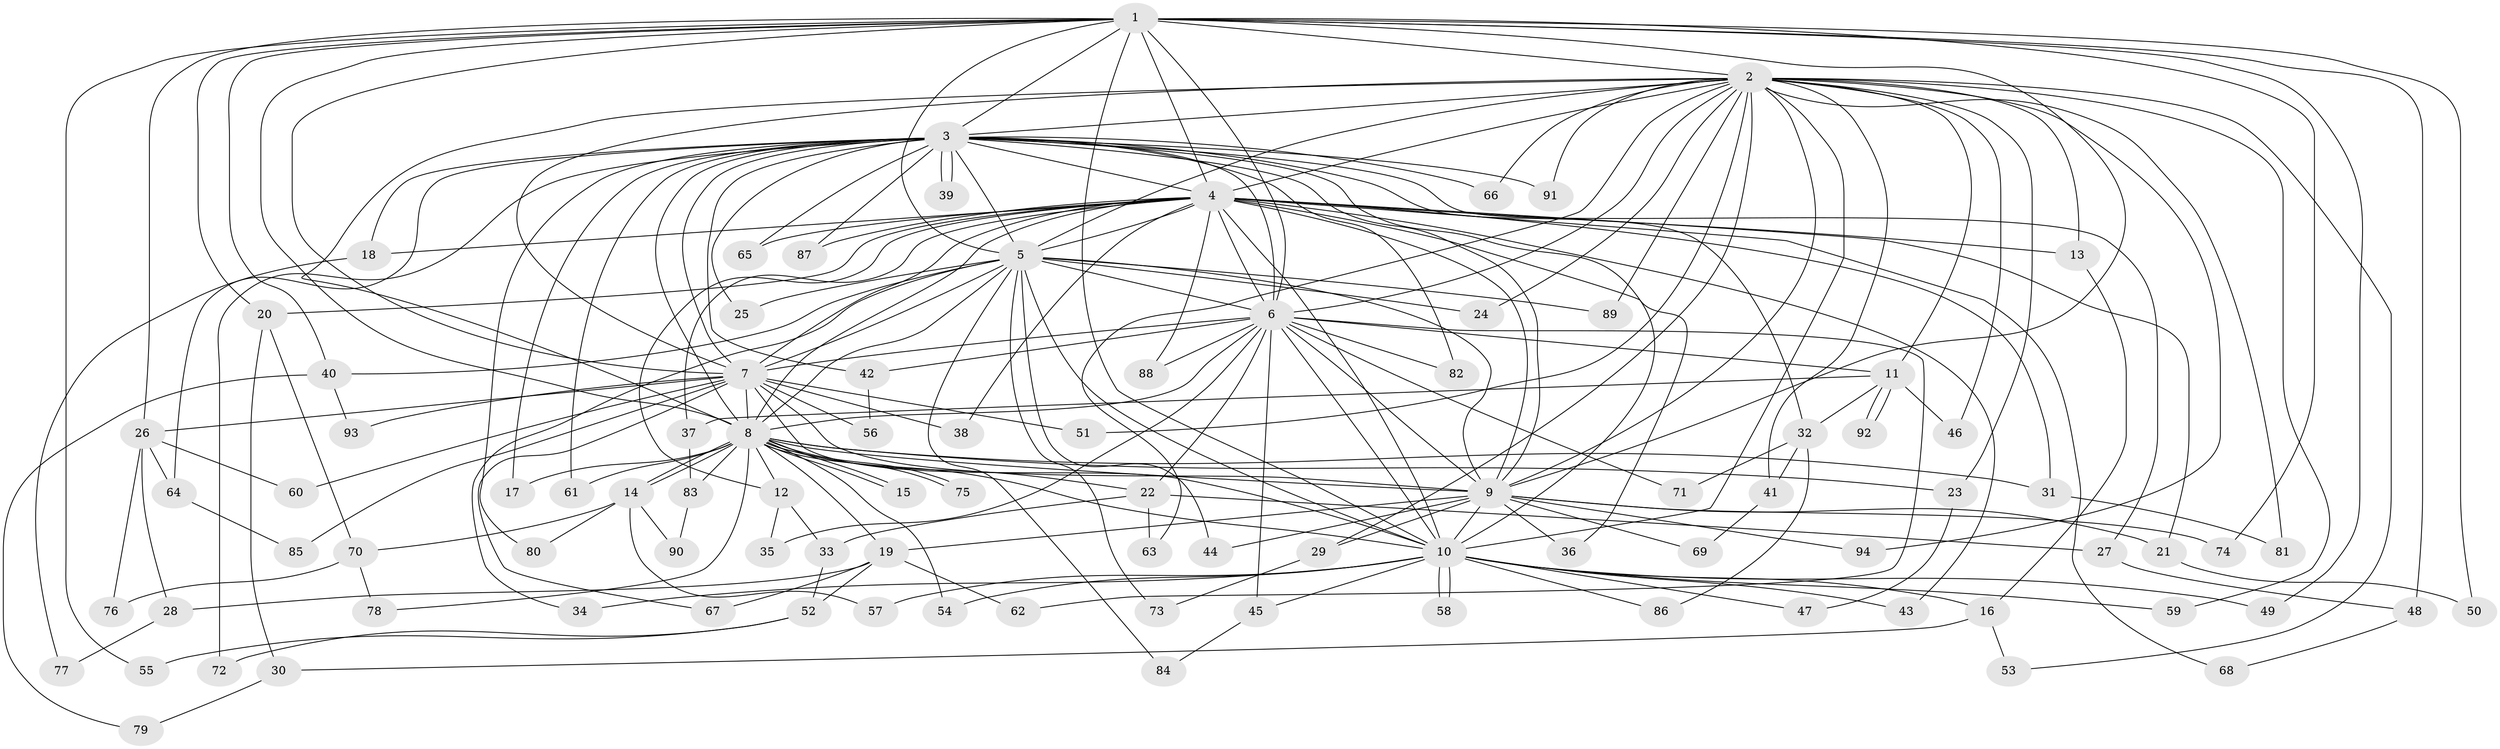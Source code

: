 // coarse degree distribution, {3: 0.13157894736842105, 15: 0.02631578947368421, 2: 0.21052631578947367, 4: 0.10526315789473684, 10: 0.02631578947368421, 1: 0.13157894736842105, 18: 0.05263157894736842, 5: 0.13157894736842105, 6: 0.05263157894736842, 19: 0.02631578947368421, 7: 0.02631578947368421, 16: 0.02631578947368421, 13: 0.02631578947368421, 11: 0.02631578947368421}
// Generated by graph-tools (version 1.1) at 2025/36/03/04/25 23:36:31]
// undirected, 94 vertices, 213 edges
graph export_dot {
  node [color=gray90,style=filled];
  1;
  2;
  3;
  4;
  5;
  6;
  7;
  8;
  9;
  10;
  11;
  12;
  13;
  14;
  15;
  16;
  17;
  18;
  19;
  20;
  21;
  22;
  23;
  24;
  25;
  26;
  27;
  28;
  29;
  30;
  31;
  32;
  33;
  34;
  35;
  36;
  37;
  38;
  39;
  40;
  41;
  42;
  43;
  44;
  45;
  46;
  47;
  48;
  49;
  50;
  51;
  52;
  53;
  54;
  55;
  56;
  57;
  58;
  59;
  60;
  61;
  62;
  63;
  64;
  65;
  66;
  67;
  68;
  69;
  70;
  71;
  72;
  73;
  74;
  75;
  76;
  77;
  78;
  79;
  80;
  81;
  82;
  83;
  84;
  85;
  86;
  87;
  88;
  89;
  90;
  91;
  92;
  93;
  94;
  1 -- 2;
  1 -- 3;
  1 -- 4;
  1 -- 5;
  1 -- 6;
  1 -- 7;
  1 -- 8;
  1 -- 9;
  1 -- 10;
  1 -- 20;
  1 -- 26;
  1 -- 40;
  1 -- 48;
  1 -- 49;
  1 -- 50;
  1 -- 55;
  1 -- 74;
  2 -- 3;
  2 -- 4;
  2 -- 5;
  2 -- 6;
  2 -- 7;
  2 -- 8;
  2 -- 9;
  2 -- 10;
  2 -- 11;
  2 -- 13;
  2 -- 23;
  2 -- 24;
  2 -- 29;
  2 -- 41;
  2 -- 46;
  2 -- 51;
  2 -- 53;
  2 -- 59;
  2 -- 63;
  2 -- 66;
  2 -- 81;
  2 -- 89;
  2 -- 91;
  2 -- 94;
  3 -- 4;
  3 -- 5;
  3 -- 6;
  3 -- 7;
  3 -- 8;
  3 -- 9;
  3 -- 10;
  3 -- 17;
  3 -- 18;
  3 -- 25;
  3 -- 27;
  3 -- 32;
  3 -- 39;
  3 -- 39;
  3 -- 42;
  3 -- 61;
  3 -- 64;
  3 -- 65;
  3 -- 66;
  3 -- 72;
  3 -- 80;
  3 -- 82;
  3 -- 87;
  3 -- 91;
  4 -- 5;
  4 -- 6;
  4 -- 7;
  4 -- 8;
  4 -- 9;
  4 -- 10;
  4 -- 12;
  4 -- 13;
  4 -- 18;
  4 -- 20;
  4 -- 21;
  4 -- 31;
  4 -- 36;
  4 -- 37;
  4 -- 38;
  4 -- 43;
  4 -- 65;
  4 -- 68;
  4 -- 87;
  4 -- 88;
  5 -- 6;
  5 -- 7;
  5 -- 8;
  5 -- 9;
  5 -- 10;
  5 -- 24;
  5 -- 25;
  5 -- 34;
  5 -- 40;
  5 -- 44;
  5 -- 73;
  5 -- 84;
  5 -- 89;
  6 -- 7;
  6 -- 8;
  6 -- 9;
  6 -- 10;
  6 -- 11;
  6 -- 22;
  6 -- 35;
  6 -- 42;
  6 -- 45;
  6 -- 62;
  6 -- 71;
  6 -- 82;
  6 -- 88;
  7 -- 8;
  7 -- 9;
  7 -- 10;
  7 -- 26;
  7 -- 38;
  7 -- 51;
  7 -- 56;
  7 -- 60;
  7 -- 67;
  7 -- 85;
  7 -- 93;
  8 -- 9;
  8 -- 10;
  8 -- 12;
  8 -- 14;
  8 -- 14;
  8 -- 15;
  8 -- 15;
  8 -- 17;
  8 -- 19;
  8 -- 22;
  8 -- 23;
  8 -- 31;
  8 -- 54;
  8 -- 61;
  8 -- 75;
  8 -- 75;
  8 -- 78;
  8 -- 83;
  9 -- 10;
  9 -- 19;
  9 -- 21;
  9 -- 29;
  9 -- 36;
  9 -- 44;
  9 -- 69;
  9 -- 74;
  9 -- 94;
  10 -- 16;
  10 -- 34;
  10 -- 43;
  10 -- 45;
  10 -- 47;
  10 -- 49;
  10 -- 54;
  10 -- 57;
  10 -- 58;
  10 -- 58;
  10 -- 59;
  10 -- 86;
  11 -- 32;
  11 -- 37;
  11 -- 46;
  11 -- 92;
  11 -- 92;
  12 -- 33;
  12 -- 35;
  13 -- 16;
  14 -- 57;
  14 -- 70;
  14 -- 80;
  14 -- 90;
  16 -- 30;
  16 -- 53;
  18 -- 77;
  19 -- 28;
  19 -- 52;
  19 -- 62;
  19 -- 67;
  20 -- 30;
  20 -- 70;
  21 -- 50;
  22 -- 27;
  22 -- 33;
  22 -- 63;
  23 -- 47;
  26 -- 28;
  26 -- 60;
  26 -- 64;
  26 -- 76;
  27 -- 48;
  28 -- 77;
  29 -- 73;
  30 -- 79;
  31 -- 81;
  32 -- 41;
  32 -- 71;
  32 -- 86;
  33 -- 52;
  37 -- 83;
  40 -- 79;
  40 -- 93;
  41 -- 69;
  42 -- 56;
  45 -- 84;
  48 -- 68;
  52 -- 55;
  52 -- 72;
  64 -- 85;
  70 -- 76;
  70 -- 78;
  83 -- 90;
}
